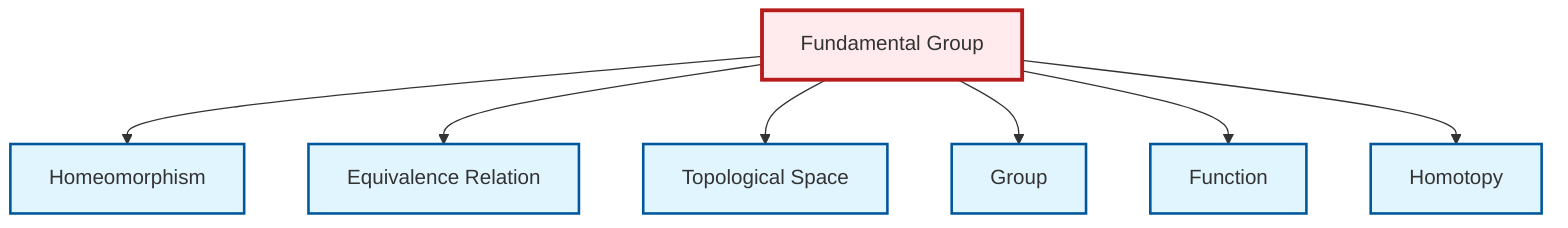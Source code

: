 graph TD
    classDef definition fill:#e1f5fe,stroke:#01579b,stroke-width:2px
    classDef theorem fill:#f3e5f5,stroke:#4a148c,stroke-width:2px
    classDef axiom fill:#fff3e0,stroke:#e65100,stroke-width:2px
    classDef example fill:#e8f5e9,stroke:#1b5e20,stroke-width:2px
    classDef current fill:#ffebee,stroke:#b71c1c,stroke-width:3px
    def-homeomorphism["Homeomorphism"]:::definition
    def-topological-space["Topological Space"]:::definition
    def-group["Group"]:::definition
    def-equivalence-relation["Equivalence Relation"]:::definition
    def-homotopy["Homotopy"]:::definition
    def-function["Function"]:::definition
    def-fundamental-group["Fundamental Group"]:::definition
    def-fundamental-group --> def-homeomorphism
    def-fundamental-group --> def-equivalence-relation
    def-fundamental-group --> def-topological-space
    def-fundamental-group --> def-group
    def-fundamental-group --> def-function
    def-fundamental-group --> def-homotopy
    class def-fundamental-group current
